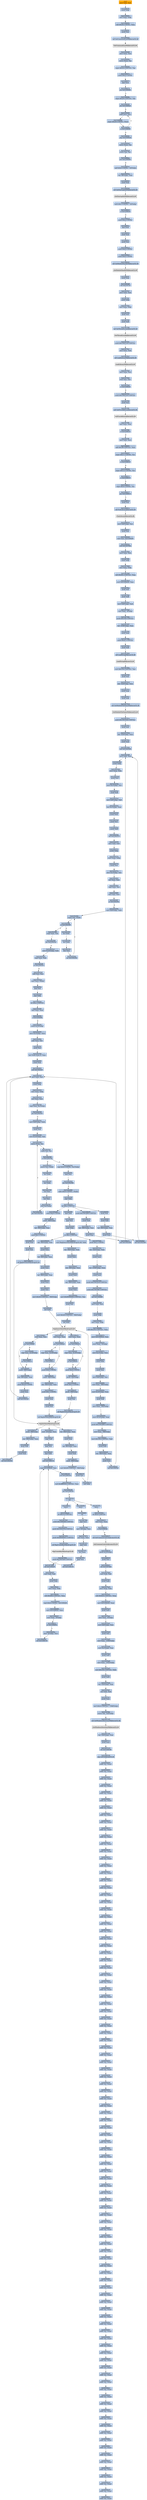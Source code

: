 digraph G {
node[shape=rectangle,style=filled,fillcolor=lightsteelblue,color=lightsteelblue]
bgcolor="transparent"
a0x01008059movl_edi_edi[label="start\nmovl %edi, %edi",color="lightgrey",fillcolor="orange"];
a0x0100805bpushl_ebp[label="0x0100805b\npushl %ebp"];
a0x0100805cmovl_esp_ebp[label="0x0100805c\nmovl %esp, %ebp"];
a0x0100805esubl_0x44UINT8_esp[label="0x0100805e\nsubl $0x44<UINT8>, %esp"];
a0x01008061pushl_esi[label="0x01008061\npushl %esi"];
a0x01008062call_GetCommandLineW_kernel32_dll[label="0x01008062\ncall GetCommandLineW@kernel32.dll"];
GetCommandLineW_kernel32_dll[label="GetCommandLineW@kernel32.dll",color="lightgrey",fillcolor="lightgrey"];
a0x01008068movl_eax_esi[label="0x01008068\nmovl %eax, %esi"];
a0x0100806amovw_esi__ax[label="0x0100806a\nmovw (%esi), %ax"];
a0x0100806dcmpw_0x22UINT16_ax[label="0x0100806d\ncmpw $0x22<UINT16>, %ax"];
a0x01008071pushl_0x2UINT8[label="0x01008071\npushl $0x2<UINT8>"];
a0x01008073popl_ecx[label="0x01008073\npopl %ecx"];
a0x01008074jne_0x0100808e[label="0x01008074\njne 0x0100808e"];
a0x0100808ecmpw_0x20UINT16_ax[label="0x0100808e\ncmpw $0x20<UINT16>, %ax"];
a0x01008092jbe_0x010080a6[label="0x01008092\njbe 0x010080a6"];
a0x01008094addl_ecx_esi[label="0x01008094\naddl %ecx, %esi"];
a0x01008096cmpw_0x20UINT8_esi_[label="0x01008096\ncmpw $0x20<UINT8>, (%esi)"];
a0x0100809aja_0x01008094[label="0x0100809a\nja 0x01008094"];
a0x0100809cjmp_0x010080a6[label="0x0100809c\njmp 0x010080a6"];
a0x010080a6movw_esi__ax[label="0x010080a6\nmovw (%esi), %ax"];
a0x010080a9testw_ax_ax[label="0x010080a9\ntestw %ax, %ax"];
a0x010080acjne_0x0100809e[label="0x010080ac\njne 0x0100809e"];
a0x010080aeandl_0x0UINT8__24ebp_[label="0x010080ae\nandl $0x0<UINT8>, -24(%ebp)"];
a0x010080b2leal__68ebp__eax[label="0x010080b2\nleal -68(%ebp), %eax"];
a0x010080b5pushl_eax[label="0x010080b5\npushl %eax"];
a0x010080b6call_GetStartupInfoW_kernel32_dll[label="0x010080b6\ncall GetStartupInfoW@kernel32.dll"];
GetStartupInfoW_kernel32_dll[label="GetStartupInfoW@kernel32.dll",color="lightgrey",fillcolor="lightgrey"];
a0x010080bctestb_0x1UINT8__24ebp_[label="0x010080bc\ntestb $0x1<UINT8>, -24(%ebp)"];
a0x010080c0je_0x010080c8[label="0x010080c0\nje 0x010080c8"];
a0x010080c8pushl_0xaUINT8[label="0x010080c8\npushl $0xa<UINT8>"];
a0x010080capopl_eax[label="0x010080ca\npopl %eax"];
a0x010080cbpushl_eax[label="0x010080cb\npushl %eax"];
a0x010080ccpushl_esi[label="0x010080cc\npushl %esi"];
a0x010080cdpushl_0x0UINT8[label="0x010080cd\npushl $0x0<UINT8>"];
a0x010080cfpushl_0x0UINT8[label="0x010080cf\npushl $0x0<UINT8>"];
a0x010080d1call_GetModuleHandleW_kernel32_dll[label="0x010080d1\ncall GetModuleHandleW@kernel32.dll"];
GetModuleHandleW_kernel32_dll[label="GetModuleHandleW@kernel32.dll",color="lightgrey",fillcolor="lightgrey"];
a0x010080d7pushl_eax[label="0x010080d7\npushl %eax"];
a0x010080d8call_0x01007fcf[label="0x010080d8\ncall 0x01007fcf"];
a0x01007fcfmovl_edi_edi[label="0x01007fcf\nmovl %edi, %edi"];
a0x01007fd1pushl_ebp[label="0x01007fd1\npushl %ebp"];
a0x01007fd2movl_esp_ebp[label="0x01007fd2\nmovl %esp, %ebp"];
a0x01007fd4pushl_esi[label="0x01007fd4\npushl %esi"];
a0x01007fd5pushl_edi[label="0x01007fd5\npushl %edi"];
a0x01007fd6call_GetThreadLocale_kernel32_dll[label="0x01007fd6\ncall GetThreadLocale@kernel32.dll"];
GetThreadLocale_kernel32_dll[label="GetThreadLocale@kernel32.dll",color="lightgrey",fillcolor="lightgrey"];
a0x01007fdcpushl_0x1002130UINT32[label="0x01007fdc\npushl $0x1002130<UINT32>"];
a0x01007fe1movl_eax_edi[label="0x01007fe1\nmovl %eax, %edi"];
a0x01007fe3call_LoadLibraryW_kernel32_dll[label="0x01007fe3\ncall LoadLibraryW@kernel32.dll"];
LoadLibraryW_kernel32_dll[label="LoadLibraryW@kernel32.dll",color="lightgrey",fillcolor="lightgrey"];
a0x01007fe9movl_eax_esi[label="0x01007fe9\nmovl %eax, %esi"];
a0x01007febtestl_esi_esi[label="0x01007feb\ntestl %esi, %esi"];
a0x01007fedje_0x01008024[label="0x01007fed\nje 0x01008024"];
a0x01007fefpushl_0x1002120UINT32[label="0x01007fef\npushl $0x1002120<UINT32>"];
a0x01007ff4pushl_esi[label="0x01007ff4\npushl %esi"];
a0x01007ff5call_GetProcAddress_kernel32_dll[label="0x01007ff5\ncall GetProcAddress@kernel32.dll"];
GetProcAddress_kernel32_dll[label="GetProcAddress@kernel32.dll",color="lightgrey",fillcolor="lightgrey"];
a0x01007ffbtestl_eax_eax[label="0x01007ffb\ntestl %eax, %eax"];
a0x01007ffdje_0x0100801d[label="0x01007ffd\nje 0x0100801d"];
a0x01007fffmovl_edi_ecx[label="0x01007fff\nmovl %edi, %ecx"];
a0x01008001andl_0x3ffUINT32_ecx[label="0x01008001\nandl $0x3ff<UINT32>, %ecx"];
a0x01008007cmpw_0x11UINT8_cx[label="0x01008007\ncmpw $0x11<UINT8>, %cx"];
a0x0100800bje_0x01008019[label="0x0100800b\nje 0x01008019"];
a0x0100800dcmpw_0x12UINT8_cx[label="0x0100800d\ncmpw $0x12<UINT8>, %cx"];
a0x01008011je_0x01008019[label="0x01008011\nje 0x01008019"];
a0x01008013cmpw_0x4UINT8_cx[label="0x01008013\ncmpw $0x4<UINT8>, %cx"];
a0x01008017jne_0x0100801d[label="0x01008017\njne 0x0100801d"];
a0x0100801dpushl_esi[label="0x0100801d\npushl %esi"];
a0x0100801ecall_FreeLibrary_kernel32_dll[label="0x0100801e\ncall FreeLibrary@kernel32.dll"];
FreeLibrary_kernel32_dll[label="FreeLibrary@kernel32.dll",color="lightgrey",fillcolor="lightgrey"];
a0x01008024movl_0x8ebp__esi[label="0x01008024\nmovl 0x8(%ebp), %esi"];
a0x01008027pushl_esi[label="0x01008027\npushl %esi"];
a0x01008028movl_esi_0x01009264[label="0x01008028\nmovl %esi, 0x01009264"];
a0x0100802ecall_0x010078da[label="0x0100802e\ncall 0x010078da"];
a0x010078damovl_edi_edi[label="0x010078da\nmovl %edi, %edi"];
a0x010078dcpushl_ebp[label="0x010078dc\npushl %ebp"];
a0x010078ddmovl_esp_ebp[label="0x010078dd\nmovl %esp, %ebp"];
a0x010078dfsubl_0x40cUINT32_esp[label="0x010078df\nsubl $0x40c<UINT32>, %esp"];
a0x010078e5movl_0x01009020_eax[label="0x010078e5\nmovl 0x01009020, %eax"];
a0x010078eapushl_esi[label="0x010078ea\npushl %esi"];
a0x010078ebpushl_edi[label="0x010078eb\npushl %edi"];
a0x010078ecmovl_0x8ebp__edi[label="0x010078ec\nmovl 0x8(%ebp), %edi"];
a0x010078efmovl_eax__4ebp_[label="0x010078ef\nmovl %eax, -4(%ebp)"];
a0x010078f2pushl_0x100UINT32[label="0x010078f2\npushl $0x100<UINT32>"];
a0x010078f7leal__1036ebp__eax[label="0x010078f7\nleal -1036(%ebp), %eax"];
a0x010078fdpushl_eax[label="0x010078fd\npushl %eax"];
a0x010078fepushl_0xd1UINT32[label="0x010078fe\npushl $0xd1<UINT32>"];
a0x01007903pushl_edi[label="0x01007903\npushl %edi"];
a0x01007904call_LoadStringW_user32_dll[label="0x01007904\ncall LoadStringW@user32.dll"];
LoadStringW_user32_dll[label="LoadStringW@user32.dll",color="lightgrey",fillcolor="lightgrey"];
a0x0100790amovl_0x104UINT32_esi[label="0x0100790a\nmovl $0x104<UINT32>, %esi"];
a0x0100790fpushl_esi[label="0x0100790f\npushl %esi"];
a0x01007910leal__524ebp__eax[label="0x01007910\nleal -524(%ebp), %eax"];
a0x01007916pushl_eax[label="0x01007916\npushl %eax"];
a0x01007917pushl_edi[label="0x01007917\npushl %edi"];
a0x01007918call_GetModuleFileNameW_kernel32_dll[label="0x01007918\ncall GetModuleFileNameW@kernel32.dll"];
GetModuleFileNameW_kernel32_dll[label="GetModuleFileNameW@kernel32.dll",color="lightgrey",fillcolor="lightgrey"];
a0x0100791epushl_0x1001938UINT32[label="0x0100791e\npushl $0x1001938<UINT32>"];
a0x01007923pushl_esi[label="0x01007923\npushl %esi"];
a0x01007924leal__524ebp__eax[label="0x01007924\nleal -524(%ebp), %eax"];
a0x0100792apushl_eax[label="0x0100792a\npushl %eax"];
a0x0100792bcall_0x010025d8[label="0x0100792b\ncall 0x010025d8"];
a0x010025d8movl_edi_edi[label="0x010025d8\nmovl %edi, %edi"];
a0x010025dapushl_ebp[label="0x010025da\npushl %ebp"];
a0x010025dbmovl_esp_ebp[label="0x010025db\nmovl %esp, %ebp"];
a0x010025ddpushl_esi[label="0x010025dd\npushl %esi"];
a0x010025demovl_0xcebp__esi[label="0x010025de\nmovl 0xc(%ebp), %esi"];
a0x010025e1pushl_edi[label="0x010025e1\npushl %edi"];
a0x010025e2movl_0x8ebp__edi[label="0x010025e2\nmovl 0x8(%ebp), %edi"];
a0x010025e5leal_0xcebp__eax[label="0x010025e5\nleal 0xc(%ebp), %eax"];
a0x010025e8pushl_eax[label="0x010025e8\npushl %eax"];
a0x010025e9pushl_esi[label="0x010025e9\npushl %esi"];
a0x010025eapushl_edi[label="0x010025ea\npushl %edi"];
a0x010025ebcall_0x01002578[label="0x010025eb\ncall 0x01002578"];
a0x01002578movl_edi_edi[label="0x01002578\nmovl %edi, %edi"];
a0x0100257apushl_ebp[label="0x0100257a\npushl %ebp"];
a0x0100257bmovl_esp_ebp[label="0x0100257b\nmovl %esp, %ebp"];
a0x0100257dpushl_esi[label="0x0100257d\npushl %esi"];
a0x0100257emovl_0xcebp__esi[label="0x0100257e\nmovl 0xc(%ebp), %esi"];
a0x01002581xorl_eax_eax[label="0x01002581\nxorl %eax, %eax"];
a0x01002583cmpl_eax_esi[label="0x01002583\ncmpl %eax, %esi"];
a0x01002585movl_esi_ecx[label="0x01002585\nmovl %esi, %ecx"];
a0x01002587je_0x0100259a[label="0x01002587\nje 0x0100259a"];
a0x01002589movl_0x8ebp__edx[label="0x01002589\nmovl 0x8(%ebp), %edx"];
a0x0100258ccmpw_ax_edx_[label="0x0100258c\ncmpw %ax, (%edx)"];
a0x0100258fje_0x01002596[label="0x0100258f\nje 0x01002596"];
a0x01002596cmpl_eax_esi[label="0x01002596\ncmpl %eax, %esi"];
a0x01002598jne_0x010025a1[label="0x01002598\njne 0x010025a1"];
a0x010025a1movl_0x10ebp__edx[label="0x010025a1\nmovl 0x10(%ebp), %edx"];
a0x010025a4cmpl_eax_edx[label="0x010025a4\ncmpl %eax, %edx"];
a0x010025a6je_0x010025ac[label="0x010025a6\nje 0x010025ac"];
a0x010025a8subl_esi_ecx[label="0x010025a8\nsubl %esi, %ecx"];
a0x010025aamovl_ecx_edx_[label="0x010025aa\nmovl %ecx, (%edx)"];
a0x010025acpopl_esi[label="0x010025ac\npopl %esi"];
a0x010025adpopl_ebp[label="0x010025ad\npopl %ebp"];
a0x010025aeret_0xcUINT16[label="0x010025ae\nret $0xc<UINT16>"];
a0x010025f0testl_eax_eax[label="0x010025f0\ntestl %eax, %eax"];
a0x010025f2jl_0x01002606[label="0x010025f2\njl 0x01002606"];
a0x010025f4pushl_0x10ebp_[label="0x010025f4\npushl 0x10(%ebp)"];
a0x010025f7movl_0xcebp__eax[label="0x010025f7\nmovl 0xc(%ebp), %eax"];
a0x010025fasubl_eax_esi[label="0x010025fa\nsubl %eax, %esi"];
a0x010025fcpushl_esi[label="0x010025fc\npushl %esi"];
a0x010025fdleal_edieax2__eax[label="0x010025fd\nleal (%edi,%eax,2), %eax"];
a0x01002600pushl_eax[label="0x01002600\npushl %eax"];
a0x01002601call_0x0100252f[label="0x01002601\ncall 0x0100252f"];
a0x0100252fmovl_edi_edi[label="0x0100252f\nmovl %edi, %edi"];
a0x01002531pushl_ebp[label="0x01002531\npushl %ebp"];
a0x01002532movl_esp_ebp[label="0x01002532\nmovl %esp, %ebp"];
a0x01002534xorl_eax_eax[label="0x01002534\nxorl %eax, %eax"];
a0x01002536cmpl_eax_0xcebp_[label="0x01002536\ncmpl %eax, 0xc(%ebp)"];
a0x01002539jne_0x01002542[label="0x01002539\njne 0x01002542"];
a0x01002542movl_0x8ebp__edx[label="0x01002542\nmovl 0x8(%ebp), %edx"];
a0x01002545pushl_esi[label="0x01002545\npushl %esi"];
a0x01002546movl_0x10ebp__esi[label="0x01002546\nmovl 0x10(%ebp), %esi"];
a0x01002549movw_esi__cx[label="0x01002549\nmovw (%esi), %cx"];
a0x0100254ctestw_cx_cx[label="0x0100254c\ntestw %cx, %cx"];
a0x0100254fje_0x0100255d[label="0x0100254f\nje 0x0100255d"];
a0x01002551movw_cx_edx_[label="0x01002551\nmovw %cx, (%edx)"];
a0x01002554incl_edx[label="0x01002554\nincl %edx"];
a0x01002555incl_edx[label="0x01002555\nincl %edx"];
a0x01002556incl_esi[label="0x01002556\nincl %esi"];
a0x01002557incl_esi[label="0x01002557\nincl %esi"];
a0x01002558decl_0xcebp_[label="0x01002558\ndecl 0xc(%ebp)"];
a0x0100255bjne_0x01002549[label="0x0100255b\njne 0x01002549"];
a0x0100255dcmpl_0x0UINT8_0xcebp_[label="0x0100255d\ncmpl $0x0<UINT8>, 0xc(%ebp)"];
a0x01002561popl_esi[label="0x01002561\npopl %esi"];
a0x01002562jne_0x0100256b[label="0x01002562\njne 0x0100256b"];
a0x0100256bandw_0x0UINT8_edx_[label="0x0100256b\nandw $0x0<UINT8>, (%edx)"];
a0x0100256fpopl_ebp[label="0x0100256f\npopl %ebp"];
a0x01002570ret_0xcUINT16[label="0x01002570\nret $0xc<UINT16>"];
a0x01002606popl_edi[label="0x01002606\npopl %edi"];
a0x01002607popl_esi[label="0x01002607\npopl %esi"];
a0x01002608popl_ebp[label="0x01002608\npopl %ebp"];
a0x01002609ret_0xcUINT16[label="0x01002609\nret $0xc<UINT16>"];
a0x01007930pushl_0x1UINT8[label="0x01007930\npushl $0x1<UINT8>"];
a0x01007932leal__524ebp__eax[label="0x01007932\nleal -524(%ebp), %eax"];
a0x01007938pushl_eax[label="0x01007938\npushl %eax"];
a0x01007939leal__1036ebp__eax[label="0x01007939\nleal -1036(%ebp), %eax"];
a0x0100793fpushl_eax[label="0x0100793f\npushl %eax"];
a0x01007940pushl_0x1001918UINT32[label="0x01007940\npushl $0x1001918<UINT32>"];
a0x01007945pushl_0x10018f0UINT32[label="0x01007945\npushl $0x10018f0<UINT32>"];
a0x0100794acall_0x01006d69[label="0x0100794a\ncall 0x01006d69"];
a0x01006d69movl_edi_edi[label="0x01006d69\nmovl %edi, %edi"];
a0x01006d6bpushl_ebp[label="0x01006d6b\npushl %ebp"];
a0x01006d6cmovl_esp_ebp[label="0x01006d6c\nmovl %esp, %ebp"];
a0x01006d6esubl_0x254UINT32_esp[label="0x01006d6e\nsubl $0x254<UINT32>, %esp"];
a0x01006d74movl_0x01009020_eax[label="0x01006d74\nmovl 0x01009020, %eax"];
a0x01006d79movl_eax__4ebp_[label="0x01006d79\nmovl %eax, -4(%ebp)"];
a0x01006d7cmovl_0xcebp__eax[label="0x01006d7c\nmovl 0xc(%ebp), %eax"];
a0x01006d7fpushl_ebx[label="0x01006d7f\npushl %ebx"];
a0x01006d80pushl_esi[label="0x01006d80\npushl %esi"];
a0x01006d81movl_0x8ebp__esi[label="0x01006d81\nmovl 0x8(%ebp), %esi"];
a0x01006d84movl_eax__588ebp_[label="0x01006d84\nmovl %eax, -588(%ebp)"];
a0x01006d8amovl_0x10ebp__eax[label="0x01006d8a\nmovl 0x10(%ebp), %eax"];
a0x01006d8dpushl_edi[label="0x01006d8d\npushl %edi"];
a0x01006d8emovl_eax__592ebp_[label="0x01006d8e\nmovl %eax, -592(%ebp)"];
a0x01006d94movl_0x14ebp__eax[label="0x01006d94\nmovl 0x14(%ebp), %eax"];
a0x01006d97pushl_0x1001890UINT32[label="0x01006d97\npushl $0x1001890<UINT32>"];
a0x01006d9cmovl_eax__596ebp_[label="0x01006d9c\nmovl %eax, -596(%ebp)"];
a0x01006da2movl_0x100UINT32_edi[label="0x01006da2\nmovl $0x100<UINT32>, %edi"];
a0x01006da7pushl_edi[label="0x01006da7\npushl %edi"];
a0x01006da8leal__580ebp__eax[label="0x01006da8\nleal -580(%ebp), %eax"];
a0x01006daepushl_eax[label="0x01006dae\npushl %eax"];
a0x01006dafcall_0x0100252f[label="0x01006daf\ncall 0x0100252f"];
a0x01006db4pushl_esi[label="0x01006db4\npushl %esi"];
a0x01006db5pushl_edi[label="0x01006db5\npushl %edi"];
a0x01006db6leal__580ebp__eax[label="0x01006db6\nleal -580(%ebp), %eax"];
a0x01006dbcpushl_eax[label="0x01006dbc\npushl %eax"];
a0x01006dbdcall_0x010025d8[label="0x01006dbd\ncall 0x010025d8"];
a0x01002591incl_edx[label="0x01002591\nincl %edx"];
a0x01002592incl_edx[label="0x01002592\nincl %edx"];
a0x01002593decl_esi[label="0x01002593\ndecl %esi"];
a0x01002594jne_0x0100258c[label="0x01002594\njne 0x0100258c"];
a0x01006dc2movl_RegQueryValueW_advapi32_dll_ebx[label="0x01006dc2\nmovl RegQueryValueW@advapi32.dll, %ebx"];
a0x01006dc8leal__584ebp__eax[label="0x01006dc8\nleal -584(%ebp), %eax"];
a0x01006dcepushl_eax[label="0x01006dce\npushl %eax"];
a0x01006dcfleal__68ebp__eax[label="0x01006dcf\nleal -68(%ebp), %eax"];
a0x01006dd2pushl_eax[label="0x01006dd2\npushl %eax"];
a0x01006dd3leal__580ebp__eax[label="0x01006dd3\nleal -580(%ebp), %eax"];
a0x01006dd9pushl_eax[label="0x01006dd9\npushl %eax"];
a0x01006ddamovl_0x80000000UINT32_esi[label="0x01006dda\nmovl $0x80000000<UINT32>, %esi"];
a0x01006ddfpushl_esi[label="0x01006ddf\npushl %esi"];
a0x01006de0movl_0x40UINT32__584ebp_[label="0x01006de0\nmovl $0x40<UINT32>, -584(%ebp)"];
a0x01006deacall_ebx[label="0x01006dea\ncall %ebx"];
RegQueryValueW_advapi32_dll[label="RegQueryValueW@advapi32.dll",color="lightgrey",fillcolor="lightgrey"];
a0x01006dectestl_eax_eax[label="0x01006dec\ntestl %eax, %eax"];
a0x01006deejne_0x01006df5[label="0x01006dee\njne 0x01006df5"];
a0x01006df0cmpl_eax_0x18ebp_[label="0x01006df0\ncmpl %eax, 0x18(%ebp)"];
a0x01006df5pushl__588ebp_[label="0x01006df5\npushl -588(%ebp)"];
a0x01006dfbleal__68ebp__eax[label="0x01006dfb\nleal -68(%ebp), %eax"];
a0x01006dfepushl_0x20UINT8[label="0x01006dfe\npushl $0x20<UINT8>"];
a0x01006e00pushl_eax[label="0x01006e00\npushl %eax"];
a0x01006e01call_0x0100252f[label="0x01006e01\ncall 0x0100252f"];
a0x01006e06pushl_0x0UINT8[label="0x01006e06\npushl $0x0<UINT8>"];
a0x01006e08pushl__588ebp_[label="0x01006e08\npushl -588(%ebp)"];
a0x01006e0eleal__580ebp__eax[label="0x01006e0e\nleal -580(%ebp), %eax"];
a0x01006e14pushl_0x1UINT8[label="0x01006e14\npushl $0x1<UINT8>"];
a0x01006e16pushl_eax[label="0x01006e16\npushl %eax"];
a0x01006e17pushl_esi[label="0x01006e17\npushl %esi"];
a0x01006e18call_RegSetValueW_advapi32_dll[label="0x01006e18\ncall RegSetValueW@advapi32.dll"];
RegSetValueW_advapi32_dll[label="RegSetValueW@advapi32.dll",color="lightgrey",fillcolor="lightgrey"];
a0x01006e1eleal__584ebp__eax[label="0x01006e1e\nleal -584(%ebp), %eax"];
a0x01006e24pushl_eax[label="0x01006e24\npushl %eax"];
a0x01006e25leal__68ebp__eax[label="0x01006e25\nleal -68(%ebp), %eax"];
a0x01006e28pushl_eax[label="0x01006e28\npushl %eax"];
a0x01006e29pushl__588ebp_[label="0x01006e29\npushl -588(%ebp)"];
a0x01006e2fmovl_0x40UINT32__584ebp_[label="0x01006e2f\nmovl $0x40<UINT32>, -584(%ebp)"];
a0x01006e39pushl_esi[label="0x01006e39\npushl %esi"];
a0x01006e3acall_ebx[label="0x01006e3a\ncall %ebx"];
a0x01006e3ctestl_eax_eax[label="0x01006e3c\ntestl %eax, %eax"];
a0x01006e3ejne_0x01006e45[label="0x01006e3e\njne 0x01006e45"];
a0x01006e45pushl_0x0UINT8[label="0x01006e45\npushl $0x0<UINT8>"];
a0x01006e47pushl__592ebp_[label="0x01006e47\npushl -592(%ebp)"];
a0x01006e4dpushl_0x1UINT8[label="0x01006e4d\npushl $0x1<UINT8>"];
a0x01006e4fpushl__588ebp_[label="0x01006e4f\npushl -588(%ebp)"];
a0x01006e55pushl_esi[label="0x01006e55\npushl %esi"];
a0x01006e56call_RegSetValueW_advapi32_dll[label="0x01006e56\ncall RegSetValueW@advapi32.dll"];
a0x01006e5cpushl__588ebp_[label="0x01006e5c\npushl -588(%ebp)"];
a0x01006e62leal__580ebp__eax[label="0x01006e62\nleal -580(%ebp), %eax"];
a0x01006e68pushl_edi[label="0x01006e68\npushl %edi"];
a0x01006e69pushl_eax[label="0x01006e69\npushl %eax"];
a0x01006e6acall_0x0100252f[label="0x01006e6a\ncall 0x0100252f"];
a0x01006e6fpushl_0x1001894UINT32[label="0x01006e6f\npushl $0x1001894<UINT32>"];
a0x01006e74pushl_edi[label="0x01006e74\npushl %edi"];
a0x01006e75leal__580ebp__eax[label="0x01006e75\nleal -580(%ebp), %eax"];
a0x01006e7bpushl_eax[label="0x01006e7b\npushl %eax"];
a0x01006e7ccall_0x010025d8[label="0x01006e7c\ncall 0x010025d8"];
a0x01006e81leal__584ebp__eax[label="0x01006e81\nleal -584(%ebp), %eax"];
a0x01006e87pushl_eax[label="0x01006e87\npushl %eax"];
a0x01006e88leal__68ebp__eax[label="0x01006e88\nleal -68(%ebp), %eax"];
a0x01006e8bpushl_eax[label="0x01006e8b\npushl %eax"];
a0x01006e8cleal__580ebp__eax[label="0x01006e8c\nleal -580(%ebp), %eax"];
a0x01006e92pushl_eax[label="0x01006e92\npushl %eax"];
a0x01006e93pushl_esi[label="0x01006e93\npushl %esi"];
a0x01006e94movl_0x40UINT32__584ebp_[label="0x01006e94\nmovl $0x40<UINT32>, -584(%ebp)"];
a0x01006e9ecall_ebx[label="0x01006e9e\ncall %ebx"];
a0x01006ea0testl_eax_eax[label="0x01006ea0\ntestl %eax, %eax"];
a0x01006ea2jne_0x01006ea9[label="0x01006ea2\njne 0x01006ea9"];
a0x01006ea9pushl_0x0UINT8[label="0x01006ea9\npushl $0x0<UINT8>"];
a0x01006eabpushl__596ebp_[label="0x01006eab\npushl -596(%ebp)"];
a0x01006eb1leal__580ebp__eax[label="0x01006eb1\nleal -580(%ebp), %eax"];
a0x01006eb7pushl_0x1UINT8[label="0x01006eb7\npushl $0x1<UINT8>"];
a0x01006eb9pushl_eax[label="0x01006eb9\npushl %eax"];
a0x01006ebapushl_esi[label="0x01006eba\npushl %esi"];
a0x01006ebbcall_RegSetValueW_advapi32_dll[label="0x01006ebb\ncall RegSetValueW@advapi32.dll"];
a0x01006ec1movl__4ebp__ecx[label="0x01006ec1\nmovl -4(%ebp), %ecx"];
a0x01006ec4popl_edi[label="0x01006ec4\npopl %edi"];
a0x01006ec5popl_esi[label="0x01006ec5\npopl %esi"];
a0x01006ec6popl_ebx[label="0x01006ec6\npopl %ebx"];
a0x01006ec7call_0x0100815d[label="0x01006ec7\ncall 0x0100815d"];
a0x0100815dcmpl_0x01009020_ecx[label="0x0100815d\ncmpl 0x01009020, %ecx"];
a0x01008163jne_0x0100816e[label="0x01008163\njne 0x0100816e"];
a0x01008165testl_0xffff0000UINT32_ecx[label="0x01008165\ntestl $0xffff0000<UINT32>, %ecx"];
a0x0100816bjne_0x0100816e[label="0x0100816b\njne 0x0100816e"];
a0x0100816dret[label="0x0100816d\nret"];
a0x01006eccleave_[label="0x01006ecc\nleave "];
a0x01006ecdret_0x14UINT16[label="0x01006ecd\nret $0x14<UINT16>"];
a0x0100794fpushl_0x1009268UINT32[label="0x0100794f\npushl $0x1009268<UINT32>"];
a0x01007954pushl_0x1001978UINT32[label="0x01007954\npushl $0x1001978<UINT32>"];
a0x01007959pushl_0x80000001UINT32[label="0x01007959\npushl $0x80000001<UINT32>"];
a0x0100795ecall_RegCreateKeyW_advapi32_dll[label="0x0100795e\ncall RegCreateKeyW@advapi32.dll"];
RegCreateKeyW_advapi32_dll[label="RegCreateKeyW@advapi32.dll",color="lightgrey",fillcolor="lightgrey"];
a0x01007964pushl_0x1001f28UINT32[label="0x01007964\npushl $0x1001f28<UINT32>"];
a0x01007969call_0x01006cf9[label="0x01007969\ncall 0x01006cf9"];
a0x01006cf9movl_edi_edi[label="0x01006cf9\nmovl %edi, %edi"];
a0x01006cfbpushl_ebp[label="0x01006cfb\npushl %ebp"];
a0x01006cfcmovl_esp_ebp[label="0x01006cfc\nmovl %esp, %ebp"];
a0x01006cfesubl_0x464UINT32_esp[label="0x01006cfe\nsubl $0x464<UINT32>, %esp"];
a0x01006d04cmpl_0x0UINT8_0x01009268[label="0x01006d04\ncmpl $0x0<UINT8>, 0x01009268"];
a0x01006d0bmovl_0x01009020_eax[label="0x01006d0b\nmovl 0x01009020, %eax"];
a0x01006d10movl_eax__4ebp_[label="0x01006d10\nmovl %eax, -4(%ebp)"];
a0x01006d13je_0x01006d5a[label="0x01006d13\nje 0x01006d5a"];
a0x01006d5amovl__4ebp__ecx[label="0x01006d5a\nmovl -4(%ebp), %ecx"];
a0x01006d5dcall_0x0100815d[label="0x01006d5d\ncall 0x0100815d"];
a0x01006d62leave_[label="0x01006d62\nleave "];
a0x01006d63ret[label="0x01006d63\nret"];
a0x0100796epopl_ecx[label="0x0100796e\npopl %ecx"];
a0x0100796fmovl__4ebp__ecx[label="0x0100796f\nmovl -4(%ebp), %ecx"];
a0x01007972xorl_eax_eax[label="0x01007972\nxorl %eax, %eax"];
a0x01007974popl_edi[label="0x01007974\npopl %edi"];
a0x01007975incl_eax[label="0x01007975\nincl %eax"];
a0x01007976popl_esi[label="0x01007976\npopl %esi"];
a0x01007977call_0x0100815d[label="0x01007977\ncall 0x0100815d"];
a0x0100797cleave_[label="0x0100797c\nleave "];
a0x0100797dret_0x4UINT16[label="0x0100797d\nret $0x4<UINT16>"];
a0x01008033testl_eax_eax[label="0x01008033\ntestl %eax, %eax"];
a0x01008035je_0x0100804b[label="0x01008035\nje 0x0100804b"];
a0x01008037call_InitCommonControls_comctl32_dll[label="0x01008037\ncall InitCommonControls@comctl32.dll"];
InitCommonControls_comctl32_dll[label="InitCommonControls@comctl32.dll",color="lightgrey",fillcolor="lightgrey"];
a0x0100803dpushl_0x10ebp_[label="0x0100803d\npushl 0x10(%ebp)"];
a0x01008040pushl_esi[label="0x01008040\npushl %esi"];
a0x01008041call_0x01007bbd[label="0x01008041\ncall 0x01007bbd"];
a0x01007bbdmovl_edi_edi[label="0x01007bbd\nmovl %edi, %edi"];
a0x01007bbfpushl_ebp[label="0x01007bbf\npushl %ebp"];
a0x01007bc0movl_esp_ebp[label="0x01007bc0\nmovl %esp, %ebp"];
a0x01007bc2subl_0x624UINT32_esp[label="0x01007bc2\nsubl $0x624<UINT32>, %esp"];
a0x01007bc8movl_0x01009020_eax[label="0x01007bc8\nmovl 0x01009020, %eax"];
a0x01007bcdpushl_ebx[label="0x01007bcd\npushl %ebx"];
a0x01007bcemovl_eax__4ebp_[label="0x01007bce\nmovl %eax, -4(%ebp)"];
a0x01007bd1movl_0x8ebp__eax[label="0x01007bd1\nmovl 0x8(%ebp), %eax"];
a0x01007bd4pushl_esi[label="0x01007bd4\npushl %esi"];
a0x01007bd5movl_eax__1556ebp_[label="0x01007bd5\nmovl %eax, -1556(%ebp)"];
a0x01007bdbmovl_0xcebp__eax[label="0x01007bdb\nmovl 0xc(%ebp), %eax"];
a0x01007bdepushl_edi[label="0x01007bde\npushl %edi"];
a0x01007bdfmovl_eax__1552ebp_[label="0x01007bdf\nmovl %eax, -1552(%ebp)"];
a0x01007be5movl_0x104UINT32_ebx[label="0x01007be5\nmovl $0x104<UINT32>, %ebx"];
a0x01007beapushl_ebx[label="0x01007bea\npushl %ebx"];
a0x01007bebleal__524ebp__eax[label="0x01007beb\nleal -524(%ebp), %eax"];
a0x01007bf1xorl_edi_edi[label="0x01007bf1\nxorl %edi, %edi"];
a0x01007bf3pushl_eax[label="0x01007bf3\npushl %eax"];
a0x01007bf4movl_0x4UINT32__1568ebp_[label="0x01007bf4\nmovl $0x4<UINT32>, -1568(%ebp)"];
a0x01007bfemovw_di__524ebp_[label="0x01007bfe\nmovw %di, -524(%ebp)"];
a0x01007c05call_GetWindowsDirectoryW_kernel32_dll[label="0x01007c05\ncall GetWindowsDirectoryW@kernel32.dll"];
GetWindowsDirectoryW_kernel32_dll[label="GetWindowsDirectoryW@kernel32.dll",color="lightgrey",fillcolor="lightgrey"];
a0x01007c0bleal__524ebp__eax[label="0x01007c0b\nleal -524(%ebp), %eax"];
a0x01007c11pushl_eax[label="0x01007c11\npushl %eax"];
a0x01007c12call_0x01008346[label="0x01007c12\ncall 0x01008346"];
a0x01008346jmp_ord32__shell32_dll[label="0x01008346\njmp ord(32)@shell32.dll"];
a0x00000000addb_al_eax_[label="0x00000000\naddb %al, (%eax)"];
a0x00000002addb_al_eax_[label="0x00000002\naddb %al, (%eax)"];
a0x00000004addb_al_eax_[label="0x00000004\naddb %al, (%eax)"];
a0x00000006addb_al_eax_[label="0x00000006\naddb %al, (%eax)"];
a0x00000008addb_al_eax_[label="0x00000008\naddb %al, (%eax)"];
a0x0000000aaddb_al_eax_[label="0x0000000a\naddb %al, (%eax)"];
a0x0000000caddb_al_eax_[label="0x0000000c\naddb %al, (%eax)"];
a0x0000000eaddb_al_eax_[label="0x0000000e\naddb %al, (%eax)"];
a0x00000010addb_al_eax_[label="0x00000010\naddb %al, (%eax)"];
a0x00000012addb_al_eax_[label="0x00000012\naddb %al, (%eax)"];
a0x00000014addb_al_eax_[label="0x00000014\naddb %al, (%eax)"];
a0x00000016addb_al_eax_[label="0x00000016\naddb %al, (%eax)"];
a0x00000018addb_al_eax_[label="0x00000018\naddb %al, (%eax)"];
a0x0000001aaddb_al_eax_[label="0x0000001a\naddb %al, (%eax)"];
a0x0000001caddb_al_eax_[label="0x0000001c\naddb %al, (%eax)"];
a0x0000001eaddb_al_eax_[label="0x0000001e\naddb %al, (%eax)"];
a0x00000020addb_al_eax_[label="0x00000020\naddb %al, (%eax)"];
a0x00000022addb_al_eax_[label="0x00000022\naddb %al, (%eax)"];
a0x00000024addb_al_eax_[label="0x00000024\naddb %al, (%eax)"];
a0x00000026addb_al_eax_[label="0x00000026\naddb %al, (%eax)"];
a0x00000028addb_al_eax_[label="0x00000028\naddb %al, (%eax)"];
a0x0000002aaddb_al_eax_[label="0x0000002a\naddb %al, (%eax)"];
a0x0000002caddb_al_eax_[label="0x0000002c\naddb %al, (%eax)"];
a0x0000002eaddb_al_eax_[label="0x0000002e\naddb %al, (%eax)"];
a0x00000030addb_al_eax_[label="0x00000030\naddb %al, (%eax)"];
a0x00000032addb_al_eax_[label="0x00000032\naddb %al, (%eax)"];
a0x00000034addb_al_eax_[label="0x00000034\naddb %al, (%eax)"];
a0x00000036addb_al_eax_[label="0x00000036\naddb %al, (%eax)"];
a0x00000038addb_al_eax_[label="0x00000038\naddb %al, (%eax)"];
a0x0000003aaddb_al_eax_[label="0x0000003a\naddb %al, (%eax)"];
a0x0000003caddb_al_eax_[label="0x0000003c\naddb %al, (%eax)"];
a0x0000003eaddb_al_eax_[label="0x0000003e\naddb %al, (%eax)"];
a0x00000040addb_al_eax_[label="0x00000040\naddb %al, (%eax)"];
a0x00000042addb_al_eax_[label="0x00000042\naddb %al, (%eax)"];
a0x00000044addb_al_eax_[label="0x00000044\naddb %al, (%eax)"];
a0x00000046addb_al_eax_[label="0x00000046\naddb %al, (%eax)"];
a0x00000048addb_al_eax_[label="0x00000048\naddb %al, (%eax)"];
a0x0000004aaddb_al_eax_[label="0x0000004a\naddb %al, (%eax)"];
a0x0000004caddb_al_eax_[label="0x0000004c\naddb %al, (%eax)"];
a0x0000004eaddb_al_eax_[label="0x0000004e\naddb %al, (%eax)"];
a0x00000050addb_al_eax_[label="0x00000050\naddb %al, (%eax)"];
a0x00000052addb_al_eax_[label="0x00000052\naddb %al, (%eax)"];
a0x00000054addb_al_eax_[label="0x00000054\naddb %al, (%eax)"];
a0x00000056addb_al_eax_[label="0x00000056\naddb %al, (%eax)"];
a0x00000058addb_al_eax_[label="0x00000058\naddb %al, (%eax)"];
a0x0000005aaddb_al_eax_[label="0x0000005a\naddb %al, (%eax)"];
a0x0000005caddb_al_eax_[label="0x0000005c\naddb %al, (%eax)"];
a0x0000005eaddb_al_eax_[label="0x0000005e\naddb %al, (%eax)"];
a0x00000060addb_al_eax_[label="0x00000060\naddb %al, (%eax)"];
a0x00000062addb_al_eax_[label="0x00000062\naddb %al, (%eax)"];
a0x00000064addb_al_eax_[label="0x00000064\naddb %al, (%eax)"];
a0x00000066addb_al_eax_[label="0x00000066\naddb %al, (%eax)"];
a0x00000068addb_al_eax_[label="0x00000068\naddb %al, (%eax)"];
a0x0000006aaddb_al_eax_[label="0x0000006a\naddb %al, (%eax)"];
a0x0000006caddb_al_eax_[label="0x0000006c\naddb %al, (%eax)"];
a0x0000006eaddb_al_eax_[label="0x0000006e\naddb %al, (%eax)"];
a0x00000070addb_al_eax_[label="0x00000070\naddb %al, (%eax)"];
a0x00000072addb_al_eax_[label="0x00000072\naddb %al, (%eax)"];
a0x00000074addb_al_eax_[label="0x00000074\naddb %al, (%eax)"];
a0x00000076addb_al_eax_[label="0x00000076\naddb %al, (%eax)"];
a0x00000078addb_al_eax_[label="0x00000078\naddb %al, (%eax)"];
a0x0000007aaddb_al_eax_[label="0x0000007a\naddb %al, (%eax)"];
a0x0000007caddb_al_eax_[label="0x0000007c\naddb %al, (%eax)"];
a0x0000007eaddb_al_eax_[label="0x0000007e\naddb %al, (%eax)"];
a0x00000080addb_al_eax_[label="0x00000080\naddb %al, (%eax)"];
a0x00000082addb_al_eax_[label="0x00000082\naddb %al, (%eax)"];
a0x00000084addb_al_eax_[label="0x00000084\naddb %al, (%eax)"];
a0x00000086addb_al_eax_[label="0x00000086\naddb %al, (%eax)"];
a0x00000088addb_al_eax_[label="0x00000088\naddb %al, (%eax)"];
a0x0000008aaddb_al_eax_[label="0x0000008a\naddb %al, (%eax)"];
a0x0000008caddb_al_eax_[label="0x0000008c\naddb %al, (%eax)"];
a0x0000008eaddb_al_eax_[label="0x0000008e\naddb %al, (%eax)"];
a0x00000090addb_al_eax_[label="0x00000090\naddb %al, (%eax)"];
a0x00000092addb_al_eax_[label="0x00000092\naddb %al, (%eax)"];
a0x00000094addb_al_eax_[label="0x00000094\naddb %al, (%eax)"];
a0x00000096addb_al_eax_[label="0x00000096\naddb %al, (%eax)"];
a0x00000098addb_al_eax_[label="0x00000098\naddb %al, (%eax)"];
a0x0000009aaddb_al_eax_[label="0x0000009a\naddb %al, (%eax)"];
a0x0000009caddb_al_eax_[label="0x0000009c\naddb %al, (%eax)"];
a0x0000009eaddb_al_eax_[label="0x0000009e\naddb %al, (%eax)"];
a0x000000a0addb_al_eax_[label="0x000000a0\naddb %al, (%eax)"];
a0x000000a2addb_al_eax_[label="0x000000a2\naddb %al, (%eax)"];
a0x000000a4addb_al_eax_[label="0x000000a4\naddb %al, (%eax)"];
a0x000000a6addb_al_eax_[label="0x000000a6\naddb %al, (%eax)"];
a0x000000a8addb_al_eax_[label="0x000000a8\naddb %al, (%eax)"];
a0x000000aaaddb_al_eax_[label="0x000000aa\naddb %al, (%eax)"];
a0x000000acaddb_al_eax_[label="0x000000ac\naddb %al, (%eax)"];
a0x000000aeaddb_al_eax_[label="0x000000ae\naddb %al, (%eax)"];
a0x000000b0addb_al_eax_[label="0x000000b0\naddb %al, (%eax)"];
a0x000000b2addb_al_eax_[label="0x000000b2\naddb %al, (%eax)"];
a0x000000b4addb_al_eax_[label="0x000000b4\naddb %al, (%eax)"];
a0x000000b6addb_al_eax_[label="0x000000b6\naddb %al, (%eax)"];
a0x000000b8addb_al_eax_[label="0x000000b8\naddb %al, (%eax)"];
a0x000000baaddb_al_eax_[label="0x000000ba\naddb %al, (%eax)"];
a0x000000bcaddb_al_eax_[label="0x000000bc\naddb %al, (%eax)"];
a0x000000beaddb_al_eax_[label="0x000000be\naddb %al, (%eax)"];
a0x000000c0addb_al_eax_[label="0x000000c0\naddb %al, (%eax)"];
a0x000000c2addb_al_eax_[label="0x000000c2\naddb %al, (%eax)"];
a0x000000c4addb_al_eax_[label="0x000000c4\naddb %al, (%eax)"];
a0x000000c6addb_al_eax_[label="0x000000c6\naddb %al, (%eax)"];
a0x000000c8addb_al_eax_[label="0x000000c8\naddb %al, (%eax)"];
a0x000000caaddb_al_eax_[label="0x000000ca\naddb %al, (%eax)"];
a0x01006df3je_0x01006e1e[label="0x01006df3\nje 0x01006e1e"];
a0x01006e40cmpl_eax_0x18ebp_[label="0x01006e40\ncmpl %eax, 0x18(%ebp)"];
a0x01006e43je_0x01006e5c[label="0x01006e43\nje 0x01006e5c"];
a0x01006ea4cmpl_eax_0x18ebp_[label="0x01006ea4\ncmpl %eax, 0x18(%ebp)"];
a0x01006ea7je_0x01006ec1[label="0x01006ea7\nje 0x01006ec1"];
a0x01008059movl_edi_edi -> a0x0100805bpushl_ebp [color="#000000"];
a0x0100805bpushl_ebp -> a0x0100805cmovl_esp_ebp [color="#000000"];
a0x0100805cmovl_esp_ebp -> a0x0100805esubl_0x44UINT8_esp [color="#000000"];
a0x0100805esubl_0x44UINT8_esp -> a0x01008061pushl_esi [color="#000000"];
a0x01008061pushl_esi -> a0x01008062call_GetCommandLineW_kernel32_dll [color="#000000"];
a0x01008062call_GetCommandLineW_kernel32_dll -> GetCommandLineW_kernel32_dll [color="#000000"];
GetCommandLineW_kernel32_dll -> a0x01008068movl_eax_esi [color="#000000"];
a0x01008068movl_eax_esi -> a0x0100806amovw_esi__ax [color="#000000"];
a0x0100806amovw_esi__ax -> a0x0100806dcmpw_0x22UINT16_ax [color="#000000"];
a0x0100806dcmpw_0x22UINT16_ax -> a0x01008071pushl_0x2UINT8 [color="#000000"];
a0x01008071pushl_0x2UINT8 -> a0x01008073popl_ecx [color="#000000"];
a0x01008073popl_ecx -> a0x01008074jne_0x0100808e [color="#000000"];
a0x01008074jne_0x0100808e -> a0x0100808ecmpw_0x20UINT16_ax [color="#000000",label="T"];
a0x0100808ecmpw_0x20UINT16_ax -> a0x01008092jbe_0x010080a6 [color="#000000"];
a0x01008092jbe_0x010080a6 -> a0x01008094addl_ecx_esi [color="#000000",label="F"];
a0x01008094addl_ecx_esi -> a0x01008096cmpw_0x20UINT8_esi_ [color="#000000"];
a0x01008096cmpw_0x20UINT8_esi_ -> a0x0100809aja_0x01008094 [color="#000000"];
a0x0100809aja_0x01008094 -> a0x01008094addl_ecx_esi [color="#000000",label="T"];
a0x0100809aja_0x01008094 -> a0x0100809cjmp_0x010080a6 [color="#000000",label="F"];
a0x0100809cjmp_0x010080a6 -> a0x010080a6movw_esi__ax [color="#000000"];
a0x010080a6movw_esi__ax -> a0x010080a9testw_ax_ax [color="#000000"];
a0x010080a9testw_ax_ax -> a0x010080acjne_0x0100809e [color="#000000"];
a0x010080acjne_0x0100809e -> a0x010080aeandl_0x0UINT8__24ebp_ [color="#000000",label="F"];
a0x010080aeandl_0x0UINT8__24ebp_ -> a0x010080b2leal__68ebp__eax [color="#000000"];
a0x010080b2leal__68ebp__eax -> a0x010080b5pushl_eax [color="#000000"];
a0x010080b5pushl_eax -> a0x010080b6call_GetStartupInfoW_kernel32_dll [color="#000000"];
a0x010080b6call_GetStartupInfoW_kernel32_dll -> GetStartupInfoW_kernel32_dll [color="#000000"];
GetStartupInfoW_kernel32_dll -> a0x010080bctestb_0x1UINT8__24ebp_ [color="#000000"];
a0x010080bctestb_0x1UINT8__24ebp_ -> a0x010080c0je_0x010080c8 [color="#000000"];
a0x010080c0je_0x010080c8 -> a0x010080c8pushl_0xaUINT8 [color="#000000",label="T"];
a0x010080c8pushl_0xaUINT8 -> a0x010080capopl_eax [color="#000000"];
a0x010080capopl_eax -> a0x010080cbpushl_eax [color="#000000"];
a0x010080cbpushl_eax -> a0x010080ccpushl_esi [color="#000000"];
a0x010080ccpushl_esi -> a0x010080cdpushl_0x0UINT8 [color="#000000"];
a0x010080cdpushl_0x0UINT8 -> a0x010080cfpushl_0x0UINT8 [color="#000000"];
a0x010080cfpushl_0x0UINT8 -> a0x010080d1call_GetModuleHandleW_kernel32_dll [color="#000000"];
a0x010080d1call_GetModuleHandleW_kernel32_dll -> GetModuleHandleW_kernel32_dll [color="#000000"];
GetModuleHandleW_kernel32_dll -> a0x010080d7pushl_eax [color="#000000"];
a0x010080d7pushl_eax -> a0x010080d8call_0x01007fcf [color="#000000"];
a0x010080d8call_0x01007fcf -> a0x01007fcfmovl_edi_edi [color="#000000"];
a0x01007fcfmovl_edi_edi -> a0x01007fd1pushl_ebp [color="#000000"];
a0x01007fd1pushl_ebp -> a0x01007fd2movl_esp_ebp [color="#000000"];
a0x01007fd2movl_esp_ebp -> a0x01007fd4pushl_esi [color="#000000"];
a0x01007fd4pushl_esi -> a0x01007fd5pushl_edi [color="#000000"];
a0x01007fd5pushl_edi -> a0x01007fd6call_GetThreadLocale_kernel32_dll [color="#000000"];
a0x01007fd6call_GetThreadLocale_kernel32_dll -> GetThreadLocale_kernel32_dll [color="#000000"];
GetThreadLocale_kernel32_dll -> a0x01007fdcpushl_0x1002130UINT32 [color="#000000"];
a0x01007fdcpushl_0x1002130UINT32 -> a0x01007fe1movl_eax_edi [color="#000000"];
a0x01007fe1movl_eax_edi -> a0x01007fe3call_LoadLibraryW_kernel32_dll [color="#000000"];
a0x01007fe3call_LoadLibraryW_kernel32_dll -> LoadLibraryW_kernel32_dll [color="#000000"];
LoadLibraryW_kernel32_dll -> a0x01007fe9movl_eax_esi [color="#000000"];
a0x01007fe9movl_eax_esi -> a0x01007febtestl_esi_esi [color="#000000"];
a0x01007febtestl_esi_esi -> a0x01007fedje_0x01008024 [color="#000000"];
a0x01007fedje_0x01008024 -> a0x01007fefpushl_0x1002120UINT32 [color="#000000",label="F"];
a0x01007fefpushl_0x1002120UINT32 -> a0x01007ff4pushl_esi [color="#000000"];
a0x01007ff4pushl_esi -> a0x01007ff5call_GetProcAddress_kernel32_dll [color="#000000"];
a0x01007ff5call_GetProcAddress_kernel32_dll -> GetProcAddress_kernel32_dll [color="#000000"];
GetProcAddress_kernel32_dll -> a0x01007ffbtestl_eax_eax [color="#000000"];
a0x01007ffbtestl_eax_eax -> a0x01007ffdje_0x0100801d [color="#000000"];
a0x01007ffdje_0x0100801d -> a0x01007fffmovl_edi_ecx [color="#000000",label="F"];
a0x01007fffmovl_edi_ecx -> a0x01008001andl_0x3ffUINT32_ecx [color="#000000"];
a0x01008001andl_0x3ffUINT32_ecx -> a0x01008007cmpw_0x11UINT8_cx [color="#000000"];
a0x01008007cmpw_0x11UINT8_cx -> a0x0100800bje_0x01008019 [color="#000000"];
a0x0100800bje_0x01008019 -> a0x0100800dcmpw_0x12UINT8_cx [color="#000000",label="F"];
a0x0100800dcmpw_0x12UINT8_cx -> a0x01008011je_0x01008019 [color="#000000"];
a0x01008011je_0x01008019 -> a0x01008013cmpw_0x4UINT8_cx [color="#000000",label="F"];
a0x01008013cmpw_0x4UINT8_cx -> a0x01008017jne_0x0100801d [color="#000000"];
a0x01008017jne_0x0100801d -> a0x0100801dpushl_esi [color="#000000",label="T"];
a0x0100801dpushl_esi -> a0x0100801ecall_FreeLibrary_kernel32_dll [color="#000000"];
a0x0100801ecall_FreeLibrary_kernel32_dll -> FreeLibrary_kernel32_dll [color="#000000"];
FreeLibrary_kernel32_dll -> a0x01008024movl_0x8ebp__esi [color="#000000"];
a0x01008024movl_0x8ebp__esi -> a0x01008027pushl_esi [color="#000000"];
a0x01008027pushl_esi -> a0x01008028movl_esi_0x01009264 [color="#000000"];
a0x01008028movl_esi_0x01009264 -> a0x0100802ecall_0x010078da [color="#000000"];
a0x0100802ecall_0x010078da -> a0x010078damovl_edi_edi [color="#000000"];
a0x010078damovl_edi_edi -> a0x010078dcpushl_ebp [color="#000000"];
a0x010078dcpushl_ebp -> a0x010078ddmovl_esp_ebp [color="#000000"];
a0x010078ddmovl_esp_ebp -> a0x010078dfsubl_0x40cUINT32_esp [color="#000000"];
a0x010078dfsubl_0x40cUINT32_esp -> a0x010078e5movl_0x01009020_eax [color="#000000"];
a0x010078e5movl_0x01009020_eax -> a0x010078eapushl_esi [color="#000000"];
a0x010078eapushl_esi -> a0x010078ebpushl_edi [color="#000000"];
a0x010078ebpushl_edi -> a0x010078ecmovl_0x8ebp__edi [color="#000000"];
a0x010078ecmovl_0x8ebp__edi -> a0x010078efmovl_eax__4ebp_ [color="#000000"];
a0x010078efmovl_eax__4ebp_ -> a0x010078f2pushl_0x100UINT32 [color="#000000"];
a0x010078f2pushl_0x100UINT32 -> a0x010078f7leal__1036ebp__eax [color="#000000"];
a0x010078f7leal__1036ebp__eax -> a0x010078fdpushl_eax [color="#000000"];
a0x010078fdpushl_eax -> a0x010078fepushl_0xd1UINT32 [color="#000000"];
a0x010078fepushl_0xd1UINT32 -> a0x01007903pushl_edi [color="#000000"];
a0x01007903pushl_edi -> a0x01007904call_LoadStringW_user32_dll [color="#000000"];
a0x01007904call_LoadStringW_user32_dll -> LoadStringW_user32_dll [color="#000000"];
LoadStringW_user32_dll -> a0x0100790amovl_0x104UINT32_esi [color="#000000"];
a0x0100790amovl_0x104UINT32_esi -> a0x0100790fpushl_esi [color="#000000"];
a0x0100790fpushl_esi -> a0x01007910leal__524ebp__eax [color="#000000"];
a0x01007910leal__524ebp__eax -> a0x01007916pushl_eax [color="#000000"];
a0x01007916pushl_eax -> a0x01007917pushl_edi [color="#000000"];
a0x01007917pushl_edi -> a0x01007918call_GetModuleFileNameW_kernel32_dll [color="#000000"];
a0x01007918call_GetModuleFileNameW_kernel32_dll -> GetModuleFileNameW_kernel32_dll [color="#000000"];
GetModuleFileNameW_kernel32_dll -> a0x0100791epushl_0x1001938UINT32 [color="#000000"];
a0x0100791epushl_0x1001938UINT32 -> a0x01007923pushl_esi [color="#000000"];
a0x01007923pushl_esi -> a0x01007924leal__524ebp__eax [color="#000000"];
a0x01007924leal__524ebp__eax -> a0x0100792apushl_eax [color="#000000"];
a0x0100792apushl_eax -> a0x0100792bcall_0x010025d8 [color="#000000"];
a0x0100792bcall_0x010025d8 -> a0x010025d8movl_edi_edi [color="#000000"];
a0x010025d8movl_edi_edi -> a0x010025dapushl_ebp [color="#000000"];
a0x010025dapushl_ebp -> a0x010025dbmovl_esp_ebp [color="#000000"];
a0x010025dbmovl_esp_ebp -> a0x010025ddpushl_esi [color="#000000"];
a0x010025ddpushl_esi -> a0x010025demovl_0xcebp__esi [color="#000000"];
a0x010025demovl_0xcebp__esi -> a0x010025e1pushl_edi [color="#000000"];
a0x010025e1pushl_edi -> a0x010025e2movl_0x8ebp__edi [color="#000000"];
a0x010025e2movl_0x8ebp__edi -> a0x010025e5leal_0xcebp__eax [color="#000000"];
a0x010025e5leal_0xcebp__eax -> a0x010025e8pushl_eax [color="#000000"];
a0x010025e8pushl_eax -> a0x010025e9pushl_esi [color="#000000"];
a0x010025e9pushl_esi -> a0x010025eapushl_edi [color="#000000"];
a0x010025eapushl_edi -> a0x010025ebcall_0x01002578 [color="#000000"];
a0x010025ebcall_0x01002578 -> a0x01002578movl_edi_edi [color="#000000"];
a0x01002578movl_edi_edi -> a0x0100257apushl_ebp [color="#000000"];
a0x0100257apushl_ebp -> a0x0100257bmovl_esp_ebp [color="#000000"];
a0x0100257bmovl_esp_ebp -> a0x0100257dpushl_esi [color="#000000"];
a0x0100257dpushl_esi -> a0x0100257emovl_0xcebp__esi [color="#000000"];
a0x0100257emovl_0xcebp__esi -> a0x01002581xorl_eax_eax [color="#000000"];
a0x01002581xorl_eax_eax -> a0x01002583cmpl_eax_esi [color="#000000"];
a0x01002583cmpl_eax_esi -> a0x01002585movl_esi_ecx [color="#000000"];
a0x01002585movl_esi_ecx -> a0x01002587je_0x0100259a [color="#000000"];
a0x01002587je_0x0100259a -> a0x01002589movl_0x8ebp__edx [color="#000000",label="F"];
a0x01002589movl_0x8ebp__edx -> a0x0100258ccmpw_ax_edx_ [color="#000000"];
a0x0100258ccmpw_ax_edx_ -> a0x0100258fje_0x01002596 [color="#000000"];
a0x0100258fje_0x01002596 -> a0x01002596cmpl_eax_esi [color="#000000",label="T"];
a0x01002596cmpl_eax_esi -> a0x01002598jne_0x010025a1 [color="#000000"];
a0x01002598jne_0x010025a1 -> a0x010025a1movl_0x10ebp__edx [color="#000000",label="T"];
a0x010025a1movl_0x10ebp__edx -> a0x010025a4cmpl_eax_edx [color="#000000"];
a0x010025a4cmpl_eax_edx -> a0x010025a6je_0x010025ac [color="#000000"];
a0x010025a6je_0x010025ac -> a0x010025a8subl_esi_ecx [color="#000000",label="F"];
a0x010025a8subl_esi_ecx -> a0x010025aamovl_ecx_edx_ [color="#000000"];
a0x010025aamovl_ecx_edx_ -> a0x010025acpopl_esi [color="#000000"];
a0x010025acpopl_esi -> a0x010025adpopl_ebp [color="#000000"];
a0x010025adpopl_ebp -> a0x010025aeret_0xcUINT16 [color="#000000"];
a0x010025aeret_0xcUINT16 -> a0x010025f0testl_eax_eax [color="#000000"];
a0x010025f0testl_eax_eax -> a0x010025f2jl_0x01002606 [color="#000000"];
a0x010025f2jl_0x01002606 -> a0x010025f4pushl_0x10ebp_ [color="#000000",label="F"];
a0x010025f4pushl_0x10ebp_ -> a0x010025f7movl_0xcebp__eax [color="#000000"];
a0x010025f7movl_0xcebp__eax -> a0x010025fasubl_eax_esi [color="#000000"];
a0x010025fasubl_eax_esi -> a0x010025fcpushl_esi [color="#000000"];
a0x010025fcpushl_esi -> a0x010025fdleal_edieax2__eax [color="#000000"];
a0x010025fdleal_edieax2__eax -> a0x01002600pushl_eax [color="#000000"];
a0x01002600pushl_eax -> a0x01002601call_0x0100252f [color="#000000"];
a0x01002601call_0x0100252f -> a0x0100252fmovl_edi_edi [color="#000000"];
a0x0100252fmovl_edi_edi -> a0x01002531pushl_ebp [color="#000000"];
a0x01002531pushl_ebp -> a0x01002532movl_esp_ebp [color="#000000"];
a0x01002532movl_esp_ebp -> a0x01002534xorl_eax_eax [color="#000000"];
a0x01002534xorl_eax_eax -> a0x01002536cmpl_eax_0xcebp_ [color="#000000"];
a0x01002536cmpl_eax_0xcebp_ -> a0x01002539jne_0x01002542 [color="#000000"];
a0x01002539jne_0x01002542 -> a0x01002542movl_0x8ebp__edx [color="#000000",label="T"];
a0x01002542movl_0x8ebp__edx -> a0x01002545pushl_esi [color="#000000"];
a0x01002545pushl_esi -> a0x01002546movl_0x10ebp__esi [color="#000000"];
a0x01002546movl_0x10ebp__esi -> a0x01002549movw_esi__cx [color="#000000"];
a0x01002549movw_esi__cx -> a0x0100254ctestw_cx_cx [color="#000000"];
a0x0100254ctestw_cx_cx -> a0x0100254fje_0x0100255d [color="#000000"];
a0x0100254fje_0x0100255d -> a0x01002551movw_cx_edx_ [color="#000000",label="F"];
a0x01002551movw_cx_edx_ -> a0x01002554incl_edx [color="#000000"];
a0x01002554incl_edx -> a0x01002555incl_edx [color="#000000"];
a0x01002555incl_edx -> a0x01002556incl_esi [color="#000000"];
a0x01002556incl_esi -> a0x01002557incl_esi [color="#000000"];
a0x01002557incl_esi -> a0x01002558decl_0xcebp_ [color="#000000"];
a0x01002558decl_0xcebp_ -> a0x0100255bjne_0x01002549 [color="#000000"];
a0x0100255bjne_0x01002549 -> a0x01002549movw_esi__cx [color="#000000",label="T"];
a0x0100254fje_0x0100255d -> a0x0100255dcmpl_0x0UINT8_0xcebp_ [color="#000000",label="T"];
a0x0100255dcmpl_0x0UINT8_0xcebp_ -> a0x01002561popl_esi [color="#000000"];
a0x01002561popl_esi -> a0x01002562jne_0x0100256b [color="#000000"];
a0x01002562jne_0x0100256b -> a0x0100256bandw_0x0UINT8_edx_ [color="#000000",label="T"];
a0x0100256bandw_0x0UINT8_edx_ -> a0x0100256fpopl_ebp [color="#000000"];
a0x0100256fpopl_ebp -> a0x01002570ret_0xcUINT16 [color="#000000"];
a0x01002570ret_0xcUINT16 -> a0x01002606popl_edi [color="#000000"];
a0x01002606popl_edi -> a0x01002607popl_esi [color="#000000"];
a0x01002607popl_esi -> a0x01002608popl_ebp [color="#000000"];
a0x01002608popl_ebp -> a0x01002609ret_0xcUINT16 [color="#000000"];
a0x01002609ret_0xcUINT16 -> a0x01007930pushl_0x1UINT8 [color="#000000"];
a0x01007930pushl_0x1UINT8 -> a0x01007932leal__524ebp__eax [color="#000000"];
a0x01007932leal__524ebp__eax -> a0x01007938pushl_eax [color="#000000"];
a0x01007938pushl_eax -> a0x01007939leal__1036ebp__eax [color="#000000"];
a0x01007939leal__1036ebp__eax -> a0x0100793fpushl_eax [color="#000000"];
a0x0100793fpushl_eax -> a0x01007940pushl_0x1001918UINT32 [color="#000000"];
a0x01007940pushl_0x1001918UINT32 -> a0x01007945pushl_0x10018f0UINT32 [color="#000000"];
a0x01007945pushl_0x10018f0UINT32 -> a0x0100794acall_0x01006d69 [color="#000000"];
a0x0100794acall_0x01006d69 -> a0x01006d69movl_edi_edi [color="#000000"];
a0x01006d69movl_edi_edi -> a0x01006d6bpushl_ebp [color="#000000"];
a0x01006d6bpushl_ebp -> a0x01006d6cmovl_esp_ebp [color="#000000"];
a0x01006d6cmovl_esp_ebp -> a0x01006d6esubl_0x254UINT32_esp [color="#000000"];
a0x01006d6esubl_0x254UINT32_esp -> a0x01006d74movl_0x01009020_eax [color="#000000"];
a0x01006d74movl_0x01009020_eax -> a0x01006d79movl_eax__4ebp_ [color="#000000"];
a0x01006d79movl_eax__4ebp_ -> a0x01006d7cmovl_0xcebp__eax [color="#000000"];
a0x01006d7cmovl_0xcebp__eax -> a0x01006d7fpushl_ebx [color="#000000"];
a0x01006d7fpushl_ebx -> a0x01006d80pushl_esi [color="#000000"];
a0x01006d80pushl_esi -> a0x01006d81movl_0x8ebp__esi [color="#000000"];
a0x01006d81movl_0x8ebp__esi -> a0x01006d84movl_eax__588ebp_ [color="#000000"];
a0x01006d84movl_eax__588ebp_ -> a0x01006d8amovl_0x10ebp__eax [color="#000000"];
a0x01006d8amovl_0x10ebp__eax -> a0x01006d8dpushl_edi [color="#000000"];
a0x01006d8dpushl_edi -> a0x01006d8emovl_eax__592ebp_ [color="#000000"];
a0x01006d8emovl_eax__592ebp_ -> a0x01006d94movl_0x14ebp__eax [color="#000000"];
a0x01006d94movl_0x14ebp__eax -> a0x01006d97pushl_0x1001890UINT32 [color="#000000"];
a0x01006d97pushl_0x1001890UINT32 -> a0x01006d9cmovl_eax__596ebp_ [color="#000000"];
a0x01006d9cmovl_eax__596ebp_ -> a0x01006da2movl_0x100UINT32_edi [color="#000000"];
a0x01006da2movl_0x100UINT32_edi -> a0x01006da7pushl_edi [color="#000000"];
a0x01006da7pushl_edi -> a0x01006da8leal__580ebp__eax [color="#000000"];
a0x01006da8leal__580ebp__eax -> a0x01006daepushl_eax [color="#000000"];
a0x01006daepushl_eax -> a0x01006dafcall_0x0100252f [color="#000000"];
a0x01006dafcall_0x0100252f -> a0x0100252fmovl_edi_edi [color="#000000"];
a0x01002570ret_0xcUINT16 -> a0x01006db4pushl_esi [color="#000000"];
a0x01006db4pushl_esi -> a0x01006db5pushl_edi [color="#000000"];
a0x01006db5pushl_edi -> a0x01006db6leal__580ebp__eax [color="#000000"];
a0x01006db6leal__580ebp__eax -> a0x01006dbcpushl_eax [color="#000000"];
a0x01006dbcpushl_eax -> a0x01006dbdcall_0x010025d8 [color="#000000"];
a0x01006dbdcall_0x010025d8 -> a0x010025d8movl_edi_edi [color="#000000"];
a0x0100258fje_0x01002596 -> a0x01002591incl_edx [color="#000000",label="F"];
a0x01002591incl_edx -> a0x01002592incl_edx [color="#000000"];
a0x01002592incl_edx -> a0x01002593decl_esi [color="#000000"];
a0x01002593decl_esi -> a0x01002594jne_0x0100258c [color="#000000"];
a0x01002594jne_0x0100258c -> a0x0100258ccmpw_ax_edx_ [color="#000000",label="T"];
a0x01002609ret_0xcUINT16 -> a0x01006dc2movl_RegQueryValueW_advapi32_dll_ebx [color="#000000"];
a0x01006dc2movl_RegQueryValueW_advapi32_dll_ebx -> a0x01006dc8leal__584ebp__eax [color="#000000"];
a0x01006dc8leal__584ebp__eax -> a0x01006dcepushl_eax [color="#000000"];
a0x01006dcepushl_eax -> a0x01006dcfleal__68ebp__eax [color="#000000"];
a0x01006dcfleal__68ebp__eax -> a0x01006dd2pushl_eax [color="#000000"];
a0x01006dd2pushl_eax -> a0x01006dd3leal__580ebp__eax [color="#000000"];
a0x01006dd3leal__580ebp__eax -> a0x01006dd9pushl_eax [color="#000000"];
a0x01006dd9pushl_eax -> a0x01006ddamovl_0x80000000UINT32_esi [color="#000000"];
a0x01006ddamovl_0x80000000UINT32_esi -> a0x01006ddfpushl_esi [color="#000000"];
a0x01006ddfpushl_esi -> a0x01006de0movl_0x40UINT32__584ebp_ [color="#000000"];
a0x01006de0movl_0x40UINT32__584ebp_ -> a0x01006deacall_ebx [color="#000000"];
a0x01006deacall_ebx -> RegQueryValueW_advapi32_dll [color="#000000"];
RegQueryValueW_advapi32_dll -> a0x01006dectestl_eax_eax [color="#000000"];
a0x01006dectestl_eax_eax -> a0x01006deejne_0x01006df5 [color="#000000"];
a0x01006deejne_0x01006df5 -> a0x01006df0cmpl_eax_0x18ebp_ [color="#000000",label="F"];
a0x01006deejne_0x01006df5 -> a0x01006df5pushl__588ebp_ [color="#000000",label="T"];
a0x01006df5pushl__588ebp_ -> a0x01006dfbleal__68ebp__eax [color="#000000"];
a0x01006dfbleal__68ebp__eax -> a0x01006dfepushl_0x20UINT8 [color="#000000"];
a0x01006dfepushl_0x20UINT8 -> a0x01006e00pushl_eax [color="#000000"];
a0x01006e00pushl_eax -> a0x01006e01call_0x0100252f [color="#000000"];
a0x01006e01call_0x0100252f -> a0x0100252fmovl_edi_edi [color="#000000"];
a0x01002570ret_0xcUINT16 -> a0x01006e06pushl_0x0UINT8 [color="#000000"];
a0x01006e06pushl_0x0UINT8 -> a0x01006e08pushl__588ebp_ [color="#000000"];
a0x01006e08pushl__588ebp_ -> a0x01006e0eleal__580ebp__eax [color="#000000"];
a0x01006e0eleal__580ebp__eax -> a0x01006e14pushl_0x1UINT8 [color="#000000"];
a0x01006e14pushl_0x1UINT8 -> a0x01006e16pushl_eax [color="#000000"];
a0x01006e16pushl_eax -> a0x01006e17pushl_esi [color="#000000"];
a0x01006e17pushl_esi -> a0x01006e18call_RegSetValueW_advapi32_dll [color="#000000"];
a0x01006e18call_RegSetValueW_advapi32_dll -> RegSetValueW_advapi32_dll [color="#000000"];
RegSetValueW_advapi32_dll -> a0x01006e1eleal__584ebp__eax [color="#000000"];
a0x01006e1eleal__584ebp__eax -> a0x01006e24pushl_eax [color="#000000"];
a0x01006e24pushl_eax -> a0x01006e25leal__68ebp__eax [color="#000000"];
a0x01006e25leal__68ebp__eax -> a0x01006e28pushl_eax [color="#000000"];
a0x01006e28pushl_eax -> a0x01006e29pushl__588ebp_ [color="#000000"];
a0x01006e29pushl__588ebp_ -> a0x01006e2fmovl_0x40UINT32__584ebp_ [color="#000000"];
a0x01006e2fmovl_0x40UINT32__584ebp_ -> a0x01006e39pushl_esi [color="#000000"];
a0x01006e39pushl_esi -> a0x01006e3acall_ebx [color="#000000"];
a0x01006e3acall_ebx -> RegQueryValueW_advapi32_dll [color="#000000"];
RegQueryValueW_advapi32_dll -> a0x01006e3ctestl_eax_eax [color="#000000"];
a0x01006e3ctestl_eax_eax -> a0x01006e3ejne_0x01006e45 [color="#000000"];
a0x01006e3ejne_0x01006e45 -> a0x01006e45pushl_0x0UINT8 [color="#000000",label="T"];
a0x01006e45pushl_0x0UINT8 -> a0x01006e47pushl__592ebp_ [color="#000000"];
a0x01006e47pushl__592ebp_ -> a0x01006e4dpushl_0x1UINT8 [color="#000000"];
a0x01006e4dpushl_0x1UINT8 -> a0x01006e4fpushl__588ebp_ [color="#000000"];
a0x01006e4fpushl__588ebp_ -> a0x01006e55pushl_esi [color="#000000"];
a0x01006e55pushl_esi -> a0x01006e56call_RegSetValueW_advapi32_dll [color="#000000"];
a0x01006e56call_RegSetValueW_advapi32_dll -> RegSetValueW_advapi32_dll [color="#000000"];
RegSetValueW_advapi32_dll -> a0x01006e5cpushl__588ebp_ [color="#000000"];
a0x01006e5cpushl__588ebp_ -> a0x01006e62leal__580ebp__eax [color="#000000"];
a0x01006e62leal__580ebp__eax -> a0x01006e68pushl_edi [color="#000000"];
a0x01006e68pushl_edi -> a0x01006e69pushl_eax [color="#000000"];
a0x01006e69pushl_eax -> a0x01006e6acall_0x0100252f [color="#000000"];
a0x01006e6acall_0x0100252f -> a0x0100252fmovl_edi_edi [color="#000000"];
a0x01002570ret_0xcUINT16 -> a0x01006e6fpushl_0x1001894UINT32 [color="#000000"];
a0x01006e6fpushl_0x1001894UINT32 -> a0x01006e74pushl_edi [color="#000000"];
a0x01006e74pushl_edi -> a0x01006e75leal__580ebp__eax [color="#000000"];
a0x01006e75leal__580ebp__eax -> a0x01006e7bpushl_eax [color="#000000"];
a0x01006e7bpushl_eax -> a0x01006e7ccall_0x010025d8 [color="#000000"];
a0x01006e7ccall_0x010025d8 -> a0x010025d8movl_edi_edi [color="#000000"];
a0x01002609ret_0xcUINT16 -> a0x01006e81leal__584ebp__eax [color="#000000"];
a0x01006e81leal__584ebp__eax -> a0x01006e87pushl_eax [color="#000000"];
a0x01006e87pushl_eax -> a0x01006e88leal__68ebp__eax [color="#000000"];
a0x01006e88leal__68ebp__eax -> a0x01006e8bpushl_eax [color="#000000"];
a0x01006e8bpushl_eax -> a0x01006e8cleal__580ebp__eax [color="#000000"];
a0x01006e8cleal__580ebp__eax -> a0x01006e92pushl_eax [color="#000000"];
a0x01006e92pushl_eax -> a0x01006e93pushl_esi [color="#000000"];
a0x01006e93pushl_esi -> a0x01006e94movl_0x40UINT32__584ebp_ [color="#000000"];
a0x01006e94movl_0x40UINT32__584ebp_ -> a0x01006e9ecall_ebx [color="#000000"];
a0x01006e9ecall_ebx -> RegQueryValueW_advapi32_dll [color="#000000"];
RegQueryValueW_advapi32_dll -> a0x01006ea0testl_eax_eax [color="#000000"];
a0x01006ea0testl_eax_eax -> a0x01006ea2jne_0x01006ea9 [color="#000000"];
a0x01006ea2jne_0x01006ea9 -> a0x01006ea9pushl_0x0UINT8 [color="#000000",label="T"];
a0x01006ea9pushl_0x0UINT8 -> a0x01006eabpushl__596ebp_ [color="#000000"];
a0x01006eabpushl__596ebp_ -> a0x01006eb1leal__580ebp__eax [color="#000000"];
a0x01006eb1leal__580ebp__eax -> a0x01006eb7pushl_0x1UINT8 [color="#000000"];
a0x01006eb7pushl_0x1UINT8 -> a0x01006eb9pushl_eax [color="#000000"];
a0x01006eb9pushl_eax -> a0x01006ebapushl_esi [color="#000000"];
a0x01006ebapushl_esi -> a0x01006ebbcall_RegSetValueW_advapi32_dll [color="#000000"];
a0x01006ebbcall_RegSetValueW_advapi32_dll -> RegSetValueW_advapi32_dll [color="#000000"];
RegSetValueW_advapi32_dll -> a0x01006ec1movl__4ebp__ecx [color="#000000"];
a0x01006ec1movl__4ebp__ecx -> a0x01006ec4popl_edi [color="#000000"];
a0x01006ec4popl_edi -> a0x01006ec5popl_esi [color="#000000"];
a0x01006ec5popl_esi -> a0x01006ec6popl_ebx [color="#000000"];
a0x01006ec6popl_ebx -> a0x01006ec7call_0x0100815d [color="#000000"];
a0x01006ec7call_0x0100815d -> a0x0100815dcmpl_0x01009020_ecx [color="#000000"];
a0x0100815dcmpl_0x01009020_ecx -> a0x01008163jne_0x0100816e [color="#000000"];
a0x01008163jne_0x0100816e -> a0x01008165testl_0xffff0000UINT32_ecx [color="#000000",label="F"];
a0x01008165testl_0xffff0000UINT32_ecx -> a0x0100816bjne_0x0100816e [color="#000000"];
a0x0100816bjne_0x0100816e -> a0x0100816dret [color="#000000",label="F"];
a0x0100816dret -> a0x01006eccleave_ [color="#000000"];
a0x01006eccleave_ -> a0x01006ecdret_0x14UINT16 [color="#000000"];
a0x01006ecdret_0x14UINT16 -> a0x0100794fpushl_0x1009268UINT32 [color="#000000"];
a0x0100794fpushl_0x1009268UINT32 -> a0x01007954pushl_0x1001978UINT32 [color="#000000"];
a0x01007954pushl_0x1001978UINT32 -> a0x01007959pushl_0x80000001UINT32 [color="#000000"];
a0x01007959pushl_0x80000001UINT32 -> a0x0100795ecall_RegCreateKeyW_advapi32_dll [color="#000000"];
a0x0100795ecall_RegCreateKeyW_advapi32_dll -> RegCreateKeyW_advapi32_dll [color="#000000"];
RegCreateKeyW_advapi32_dll -> a0x01007964pushl_0x1001f28UINT32 [color="#000000"];
a0x01007964pushl_0x1001f28UINT32 -> a0x01007969call_0x01006cf9 [color="#000000"];
a0x01007969call_0x01006cf9 -> a0x01006cf9movl_edi_edi [color="#000000"];
a0x01006cf9movl_edi_edi -> a0x01006cfbpushl_ebp [color="#000000"];
a0x01006cfbpushl_ebp -> a0x01006cfcmovl_esp_ebp [color="#000000"];
a0x01006cfcmovl_esp_ebp -> a0x01006cfesubl_0x464UINT32_esp [color="#000000"];
a0x01006cfesubl_0x464UINT32_esp -> a0x01006d04cmpl_0x0UINT8_0x01009268 [color="#000000"];
a0x01006d04cmpl_0x0UINT8_0x01009268 -> a0x01006d0bmovl_0x01009020_eax [color="#000000"];
a0x01006d0bmovl_0x01009020_eax -> a0x01006d10movl_eax__4ebp_ [color="#000000"];
a0x01006d10movl_eax__4ebp_ -> a0x01006d13je_0x01006d5a [color="#000000"];
a0x01006d13je_0x01006d5a -> a0x01006d5amovl__4ebp__ecx [color="#000000",label="T"];
a0x01006d5amovl__4ebp__ecx -> a0x01006d5dcall_0x0100815d [color="#000000"];
a0x01006d5dcall_0x0100815d -> a0x0100815dcmpl_0x01009020_ecx [color="#000000"];
a0x0100816dret -> a0x01006d62leave_ [color="#000000"];
a0x01006d62leave_ -> a0x01006d63ret [color="#000000"];
a0x01006d63ret -> a0x0100796epopl_ecx [color="#000000"];
a0x0100796epopl_ecx -> a0x0100796fmovl__4ebp__ecx [color="#000000"];
a0x0100796fmovl__4ebp__ecx -> a0x01007972xorl_eax_eax [color="#000000"];
a0x01007972xorl_eax_eax -> a0x01007974popl_edi [color="#000000"];
a0x01007974popl_edi -> a0x01007975incl_eax [color="#000000"];
a0x01007975incl_eax -> a0x01007976popl_esi [color="#000000"];
a0x01007976popl_esi -> a0x01007977call_0x0100815d [color="#000000"];
a0x01007977call_0x0100815d -> a0x0100815dcmpl_0x01009020_ecx [color="#000000"];
a0x0100816dret -> a0x0100797cleave_ [color="#000000"];
a0x0100797cleave_ -> a0x0100797dret_0x4UINT16 [color="#000000"];
a0x0100797dret_0x4UINT16 -> a0x01008033testl_eax_eax [color="#000000"];
a0x01008033testl_eax_eax -> a0x01008035je_0x0100804b [color="#000000"];
a0x01008035je_0x0100804b -> a0x01008037call_InitCommonControls_comctl32_dll [color="#000000",label="F"];
a0x01008037call_InitCommonControls_comctl32_dll -> InitCommonControls_comctl32_dll [color="#000000"];
InitCommonControls_comctl32_dll -> a0x0100803dpushl_0x10ebp_ [color="#000000"];
a0x0100803dpushl_0x10ebp_ -> a0x01008040pushl_esi [color="#000000"];
a0x01008040pushl_esi -> a0x01008041call_0x01007bbd [color="#000000"];
a0x01008041call_0x01007bbd -> a0x01007bbdmovl_edi_edi [color="#000000"];
a0x01007bbdmovl_edi_edi -> a0x01007bbfpushl_ebp [color="#000000"];
a0x01007bbfpushl_ebp -> a0x01007bc0movl_esp_ebp [color="#000000"];
a0x01007bc0movl_esp_ebp -> a0x01007bc2subl_0x624UINT32_esp [color="#000000"];
a0x01007bc2subl_0x624UINT32_esp -> a0x01007bc8movl_0x01009020_eax [color="#000000"];
a0x01007bc8movl_0x01009020_eax -> a0x01007bcdpushl_ebx [color="#000000"];
a0x01007bcdpushl_ebx -> a0x01007bcemovl_eax__4ebp_ [color="#000000"];
a0x01007bcemovl_eax__4ebp_ -> a0x01007bd1movl_0x8ebp__eax [color="#000000"];
a0x01007bd1movl_0x8ebp__eax -> a0x01007bd4pushl_esi [color="#000000"];
a0x01007bd4pushl_esi -> a0x01007bd5movl_eax__1556ebp_ [color="#000000"];
a0x01007bd5movl_eax__1556ebp_ -> a0x01007bdbmovl_0xcebp__eax [color="#000000"];
a0x01007bdbmovl_0xcebp__eax -> a0x01007bdepushl_edi [color="#000000"];
a0x01007bdepushl_edi -> a0x01007bdfmovl_eax__1552ebp_ [color="#000000"];
a0x01007bdfmovl_eax__1552ebp_ -> a0x01007be5movl_0x104UINT32_ebx [color="#000000"];
a0x01007be5movl_0x104UINT32_ebx -> a0x01007beapushl_ebx [color="#000000"];
a0x01007beapushl_ebx -> a0x01007bebleal__524ebp__eax [color="#000000"];
a0x01007bebleal__524ebp__eax -> a0x01007bf1xorl_edi_edi [color="#000000"];
a0x01007bf1xorl_edi_edi -> a0x01007bf3pushl_eax [color="#000000"];
a0x01007bf3pushl_eax -> a0x01007bf4movl_0x4UINT32__1568ebp_ [color="#000000"];
a0x01007bf4movl_0x4UINT32__1568ebp_ -> a0x01007bfemovw_di__524ebp_ [color="#000000"];
a0x01007bfemovw_di__524ebp_ -> a0x01007c05call_GetWindowsDirectoryW_kernel32_dll [color="#000000"];
a0x01007c05call_GetWindowsDirectoryW_kernel32_dll -> GetWindowsDirectoryW_kernel32_dll [color="#000000"];
GetWindowsDirectoryW_kernel32_dll -> a0x01007c0bleal__524ebp__eax [color="#000000"];
a0x01007c0bleal__524ebp__eax -> a0x01007c11pushl_eax [color="#000000"];
a0x01007c11pushl_eax -> a0x01007c12call_0x01008346 [color="#000000"];
a0x01007c12call_0x01008346 -> a0x01008346jmp_ord32__shell32_dll [color="#000000"];
a0x01008346jmp_ord32__shell32_dll -> a0x00000000addb_al_eax_ [color="#000000"];
a0x00000000addb_al_eax_ -> a0x00000002addb_al_eax_ [color="#000000"];
a0x00000002addb_al_eax_ -> a0x00000004addb_al_eax_ [color="#000000"];
a0x00000004addb_al_eax_ -> a0x00000006addb_al_eax_ [color="#000000"];
a0x00000006addb_al_eax_ -> a0x00000008addb_al_eax_ [color="#000000"];
a0x00000008addb_al_eax_ -> a0x0000000aaddb_al_eax_ [color="#000000"];
a0x0000000aaddb_al_eax_ -> a0x0000000caddb_al_eax_ [color="#000000"];
a0x0000000caddb_al_eax_ -> a0x0000000eaddb_al_eax_ [color="#000000"];
a0x0000000eaddb_al_eax_ -> a0x00000010addb_al_eax_ [color="#000000"];
a0x00000010addb_al_eax_ -> a0x00000012addb_al_eax_ [color="#000000"];
a0x00000012addb_al_eax_ -> a0x00000014addb_al_eax_ [color="#000000"];
a0x00000014addb_al_eax_ -> a0x00000016addb_al_eax_ [color="#000000"];
a0x00000016addb_al_eax_ -> a0x00000018addb_al_eax_ [color="#000000"];
a0x00000018addb_al_eax_ -> a0x0000001aaddb_al_eax_ [color="#000000"];
a0x0000001aaddb_al_eax_ -> a0x0000001caddb_al_eax_ [color="#000000"];
a0x0000001caddb_al_eax_ -> a0x0000001eaddb_al_eax_ [color="#000000"];
a0x0000001eaddb_al_eax_ -> a0x00000020addb_al_eax_ [color="#000000"];
a0x00000020addb_al_eax_ -> a0x00000022addb_al_eax_ [color="#000000"];
a0x00000022addb_al_eax_ -> a0x00000024addb_al_eax_ [color="#000000"];
a0x00000024addb_al_eax_ -> a0x00000026addb_al_eax_ [color="#000000"];
a0x00000026addb_al_eax_ -> a0x00000028addb_al_eax_ [color="#000000"];
a0x00000028addb_al_eax_ -> a0x0000002aaddb_al_eax_ [color="#000000"];
a0x0000002aaddb_al_eax_ -> a0x0000002caddb_al_eax_ [color="#000000"];
a0x0000002caddb_al_eax_ -> a0x0000002eaddb_al_eax_ [color="#000000"];
a0x0000002eaddb_al_eax_ -> a0x00000030addb_al_eax_ [color="#000000"];
a0x00000030addb_al_eax_ -> a0x00000032addb_al_eax_ [color="#000000"];
a0x00000032addb_al_eax_ -> a0x00000034addb_al_eax_ [color="#000000"];
a0x00000034addb_al_eax_ -> a0x00000036addb_al_eax_ [color="#000000"];
a0x00000036addb_al_eax_ -> a0x00000038addb_al_eax_ [color="#000000"];
a0x00000038addb_al_eax_ -> a0x0000003aaddb_al_eax_ [color="#000000"];
a0x0000003aaddb_al_eax_ -> a0x0000003caddb_al_eax_ [color="#000000"];
a0x0000003caddb_al_eax_ -> a0x0000003eaddb_al_eax_ [color="#000000"];
a0x0000003eaddb_al_eax_ -> a0x00000040addb_al_eax_ [color="#000000"];
a0x00000040addb_al_eax_ -> a0x00000042addb_al_eax_ [color="#000000"];
a0x00000042addb_al_eax_ -> a0x00000044addb_al_eax_ [color="#000000"];
a0x00000044addb_al_eax_ -> a0x00000046addb_al_eax_ [color="#000000"];
a0x00000046addb_al_eax_ -> a0x00000048addb_al_eax_ [color="#000000"];
a0x00000048addb_al_eax_ -> a0x0000004aaddb_al_eax_ [color="#000000"];
a0x0000004aaddb_al_eax_ -> a0x0000004caddb_al_eax_ [color="#000000"];
a0x0000004caddb_al_eax_ -> a0x0000004eaddb_al_eax_ [color="#000000"];
a0x0000004eaddb_al_eax_ -> a0x00000050addb_al_eax_ [color="#000000"];
a0x00000050addb_al_eax_ -> a0x00000052addb_al_eax_ [color="#000000"];
a0x00000052addb_al_eax_ -> a0x00000054addb_al_eax_ [color="#000000"];
a0x00000054addb_al_eax_ -> a0x00000056addb_al_eax_ [color="#000000"];
a0x00000056addb_al_eax_ -> a0x00000058addb_al_eax_ [color="#000000"];
a0x00000058addb_al_eax_ -> a0x0000005aaddb_al_eax_ [color="#000000"];
a0x0000005aaddb_al_eax_ -> a0x0000005caddb_al_eax_ [color="#000000"];
a0x0000005caddb_al_eax_ -> a0x0000005eaddb_al_eax_ [color="#000000"];
a0x0000005eaddb_al_eax_ -> a0x00000060addb_al_eax_ [color="#000000"];
a0x00000060addb_al_eax_ -> a0x00000062addb_al_eax_ [color="#000000"];
a0x00000062addb_al_eax_ -> a0x00000064addb_al_eax_ [color="#000000"];
a0x00000064addb_al_eax_ -> a0x00000066addb_al_eax_ [color="#000000"];
a0x00000066addb_al_eax_ -> a0x00000068addb_al_eax_ [color="#000000"];
a0x00000068addb_al_eax_ -> a0x0000006aaddb_al_eax_ [color="#000000"];
a0x0000006aaddb_al_eax_ -> a0x0000006caddb_al_eax_ [color="#000000"];
a0x0000006caddb_al_eax_ -> a0x0000006eaddb_al_eax_ [color="#000000"];
a0x0000006eaddb_al_eax_ -> a0x00000070addb_al_eax_ [color="#000000"];
a0x00000070addb_al_eax_ -> a0x00000072addb_al_eax_ [color="#000000"];
a0x00000072addb_al_eax_ -> a0x00000074addb_al_eax_ [color="#000000"];
a0x00000074addb_al_eax_ -> a0x00000076addb_al_eax_ [color="#000000"];
a0x00000076addb_al_eax_ -> a0x00000078addb_al_eax_ [color="#000000"];
a0x00000078addb_al_eax_ -> a0x0000007aaddb_al_eax_ [color="#000000"];
a0x0000007aaddb_al_eax_ -> a0x0000007caddb_al_eax_ [color="#000000"];
a0x0000007caddb_al_eax_ -> a0x0000007eaddb_al_eax_ [color="#000000"];
a0x0000007eaddb_al_eax_ -> a0x00000080addb_al_eax_ [color="#000000"];
a0x00000080addb_al_eax_ -> a0x00000082addb_al_eax_ [color="#000000"];
a0x00000082addb_al_eax_ -> a0x00000084addb_al_eax_ [color="#000000"];
a0x00000084addb_al_eax_ -> a0x00000086addb_al_eax_ [color="#000000"];
a0x00000086addb_al_eax_ -> a0x00000088addb_al_eax_ [color="#000000"];
a0x00000088addb_al_eax_ -> a0x0000008aaddb_al_eax_ [color="#000000"];
a0x0000008aaddb_al_eax_ -> a0x0000008caddb_al_eax_ [color="#000000"];
a0x0000008caddb_al_eax_ -> a0x0000008eaddb_al_eax_ [color="#000000"];
a0x0000008eaddb_al_eax_ -> a0x00000090addb_al_eax_ [color="#000000"];
a0x00000090addb_al_eax_ -> a0x00000092addb_al_eax_ [color="#000000"];
a0x00000092addb_al_eax_ -> a0x00000094addb_al_eax_ [color="#000000"];
a0x00000094addb_al_eax_ -> a0x00000096addb_al_eax_ [color="#000000"];
a0x00000096addb_al_eax_ -> a0x00000098addb_al_eax_ [color="#000000"];
a0x00000098addb_al_eax_ -> a0x0000009aaddb_al_eax_ [color="#000000"];
a0x0000009aaddb_al_eax_ -> a0x0000009caddb_al_eax_ [color="#000000"];
a0x0000009caddb_al_eax_ -> a0x0000009eaddb_al_eax_ [color="#000000"];
a0x0000009eaddb_al_eax_ -> a0x000000a0addb_al_eax_ [color="#000000"];
a0x000000a0addb_al_eax_ -> a0x000000a2addb_al_eax_ [color="#000000"];
a0x000000a2addb_al_eax_ -> a0x000000a4addb_al_eax_ [color="#000000"];
a0x000000a4addb_al_eax_ -> a0x000000a6addb_al_eax_ [color="#000000"];
a0x000000a6addb_al_eax_ -> a0x000000a8addb_al_eax_ [color="#000000"];
a0x000000a8addb_al_eax_ -> a0x000000aaaddb_al_eax_ [color="#000000"];
a0x000000aaaddb_al_eax_ -> a0x000000acaddb_al_eax_ [color="#000000"];
a0x000000acaddb_al_eax_ -> a0x000000aeaddb_al_eax_ [color="#000000"];
a0x000000aeaddb_al_eax_ -> a0x000000b0addb_al_eax_ [color="#000000"];
a0x000000b0addb_al_eax_ -> a0x000000b2addb_al_eax_ [color="#000000"];
a0x000000b2addb_al_eax_ -> a0x000000b4addb_al_eax_ [color="#000000"];
a0x000000b4addb_al_eax_ -> a0x000000b6addb_al_eax_ [color="#000000"];
a0x000000b6addb_al_eax_ -> a0x000000b8addb_al_eax_ [color="#000000"];
a0x000000b8addb_al_eax_ -> a0x000000baaddb_al_eax_ [color="#000000"];
a0x000000baaddb_al_eax_ -> a0x000000bcaddb_al_eax_ [color="#000000"];
a0x000000bcaddb_al_eax_ -> a0x000000beaddb_al_eax_ [color="#000000"];
a0x000000beaddb_al_eax_ -> a0x000000c0addb_al_eax_ [color="#000000"];
a0x000000c0addb_al_eax_ -> a0x000000c2addb_al_eax_ [color="#000000"];
a0x000000c2addb_al_eax_ -> a0x000000c4addb_al_eax_ [color="#000000"];
a0x000000c4addb_al_eax_ -> a0x000000c6addb_al_eax_ [color="#000000"];
a0x000000c6addb_al_eax_ -> a0x000000c8addb_al_eax_ [color="#000000"];
a0x000000c8addb_al_eax_ -> a0x000000caaddb_al_eax_ [color="#000000"];
a0x01006df0cmpl_eax_0x18ebp_ -> a0x01006df3je_0x01006e1e [color="#000000"];
a0x01006df3je_0x01006e1e -> a0x01006df5pushl__588ebp_ [color="#000000",label="F"];
a0x01006e3ejne_0x01006e45 -> a0x01006e40cmpl_eax_0x18ebp_ [color="#000000",label="F"];
a0x01006e40cmpl_eax_0x18ebp_ -> a0x01006e43je_0x01006e5c [color="#000000"];
a0x01006e43je_0x01006e5c -> a0x01006e45pushl_0x0UINT8 [color="#000000",label="F"];
a0x01006ea2jne_0x01006ea9 -> a0x01006ea4cmpl_eax_0x18ebp_ [color="#000000",label="F"];
a0x01006ea4cmpl_eax_0x18ebp_ -> a0x01006ea7je_0x01006ec1 [color="#000000"];
a0x01006ea7je_0x01006ec1 -> a0x01006ea9pushl_0x0UINT8 [color="#000000",label="F"];
}
